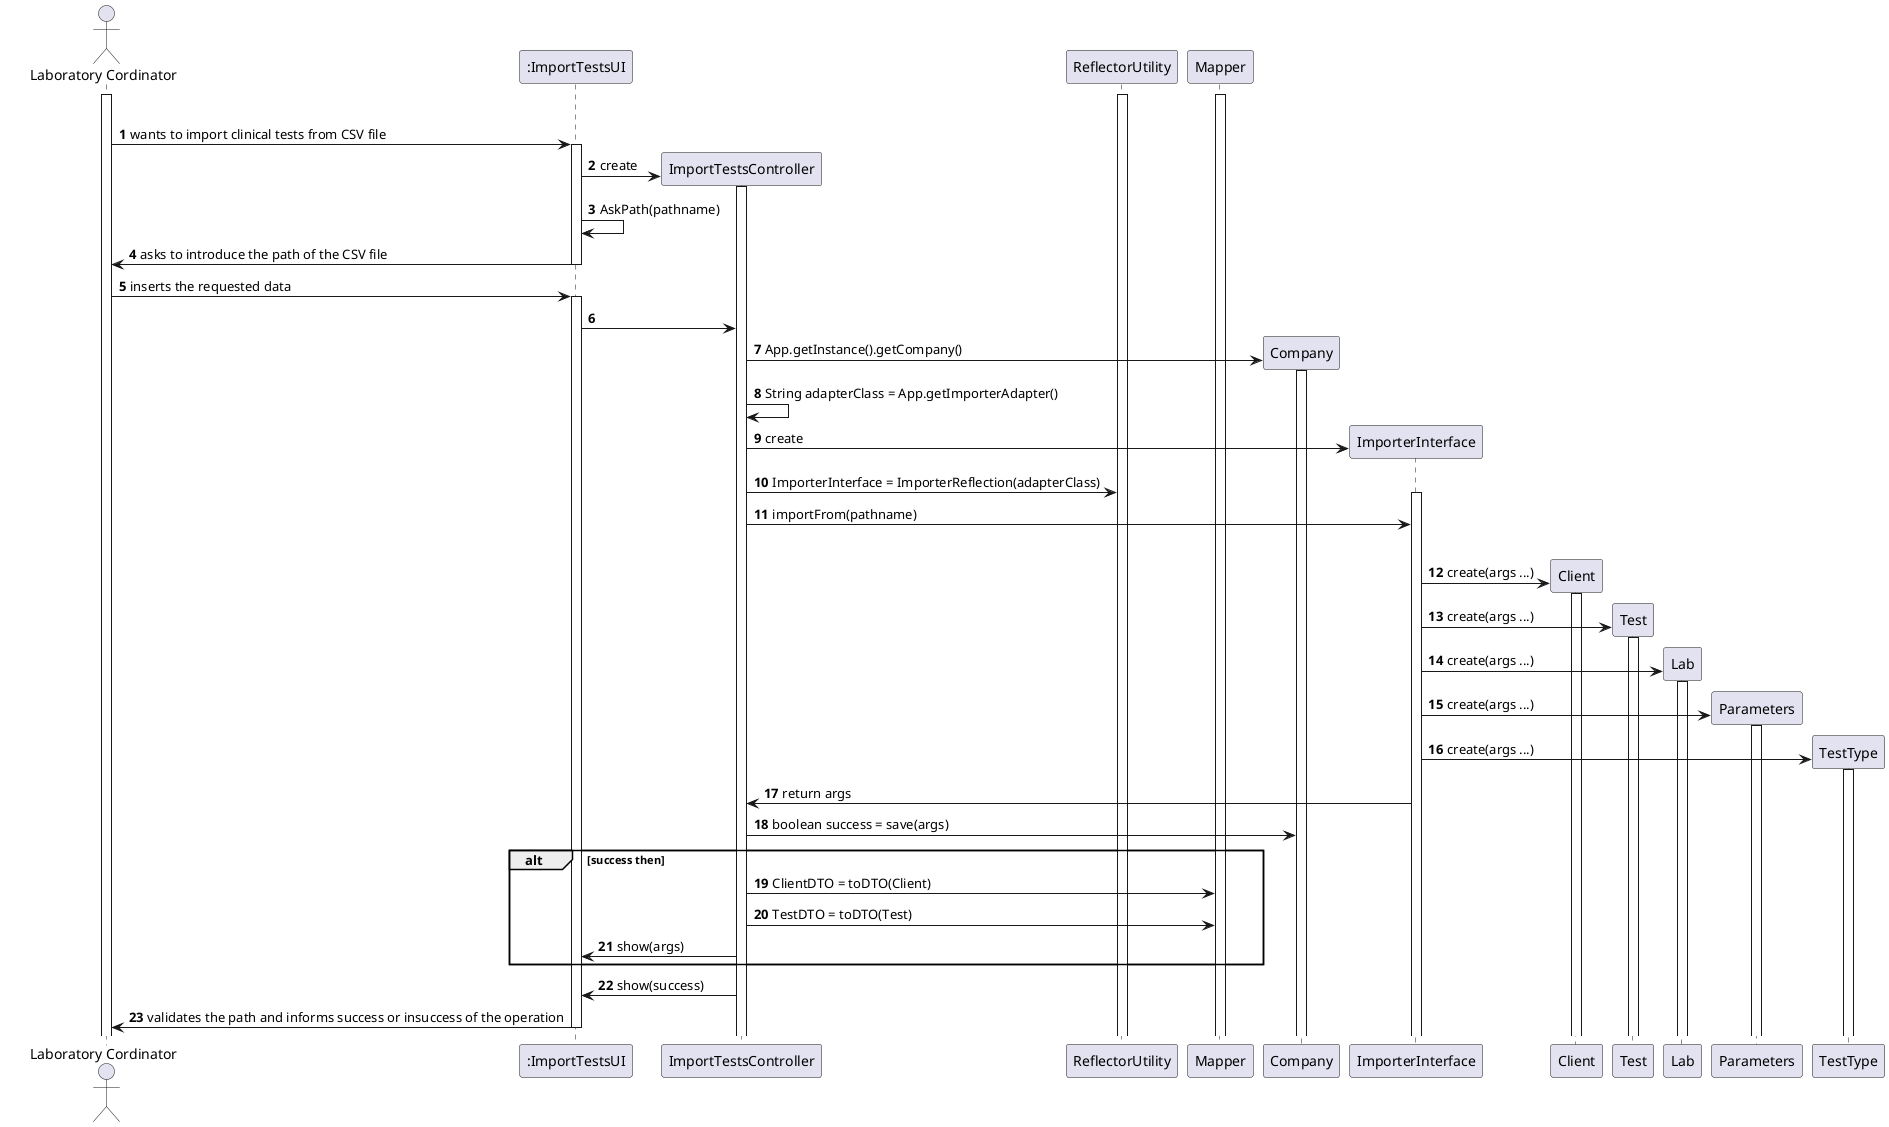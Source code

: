 @startuml
'https://plantuml.com/sequence-diagram

autonumber

actor  "Laboratory Cordinator" as LC

participant ":ImportTestsUI" as ImportTestsUI

participant ImportTestsUI
participant ImportTestsController
participant ReflectorUtility
activate ReflectorUtility
activate Mapper

activate LC

loop
LC -> ImportTestsUI: wants to import clinical tests from CSV file
activate ImportTestsUI

ImportTestsUI -> ImportTestsController ** : create
activate ImportTestsController

ImportTestsUI -> ImportTestsUI : AskPath(pathname)


ImportTestsUI -> LC: asks to introduce the path of the CSV file

deactivate ImportTestsUI

LC -> ImportTestsUI:  inserts the requested data
activate ImportTestsUI
ImportTestsUI -> ImportTestsController
ImportTestsController -> Company ** : App.getInstance().getCompany()
activate Company

ImportTestsController -> ImportTestsController : String adapterClass = App.getImporterAdapter()
ImportTestsController -> ImporterInterface ** : create
ImportTestsController -> ReflectorUtility : ImporterInterface = ImporterReflection(adapterClass)
activate ImporterInterface
ImportTestsController -> ImporterInterface : importFrom(pathname)

loop until EOF
ImporterInterface -> Client ** : create(args ...)
activate Client
ImporterInterface -> Test ** : create(args ...)
activate Test
ImporterInterface -> Lab ** : create(args ...)
activate Lab
ImporterInterface -> Parameters ** : create(args ...)
activate Parameters
ImporterInterface -> TestType ** : create(args ...)
activate TestType

'controller saves file instances
ImporterInterface -> ImportTestsController : return args
ImportTestsController -> Company : boolean success = save(args)
alt success then
    ImportTestsController -> Mapper : ClientDTO = toDTO(Client)
    ImportTestsController -> Mapper : TestDTO = toDTO(Test)
    ImportTestsController -> ImportTestsUI : show(args)
end
ImportTestsController -> ImportTestsUI : show(success)

ImportTestsUI -> LC: validates the path and informs success or insuccess of the operation

deactivate ImportTestsUI



@enduml